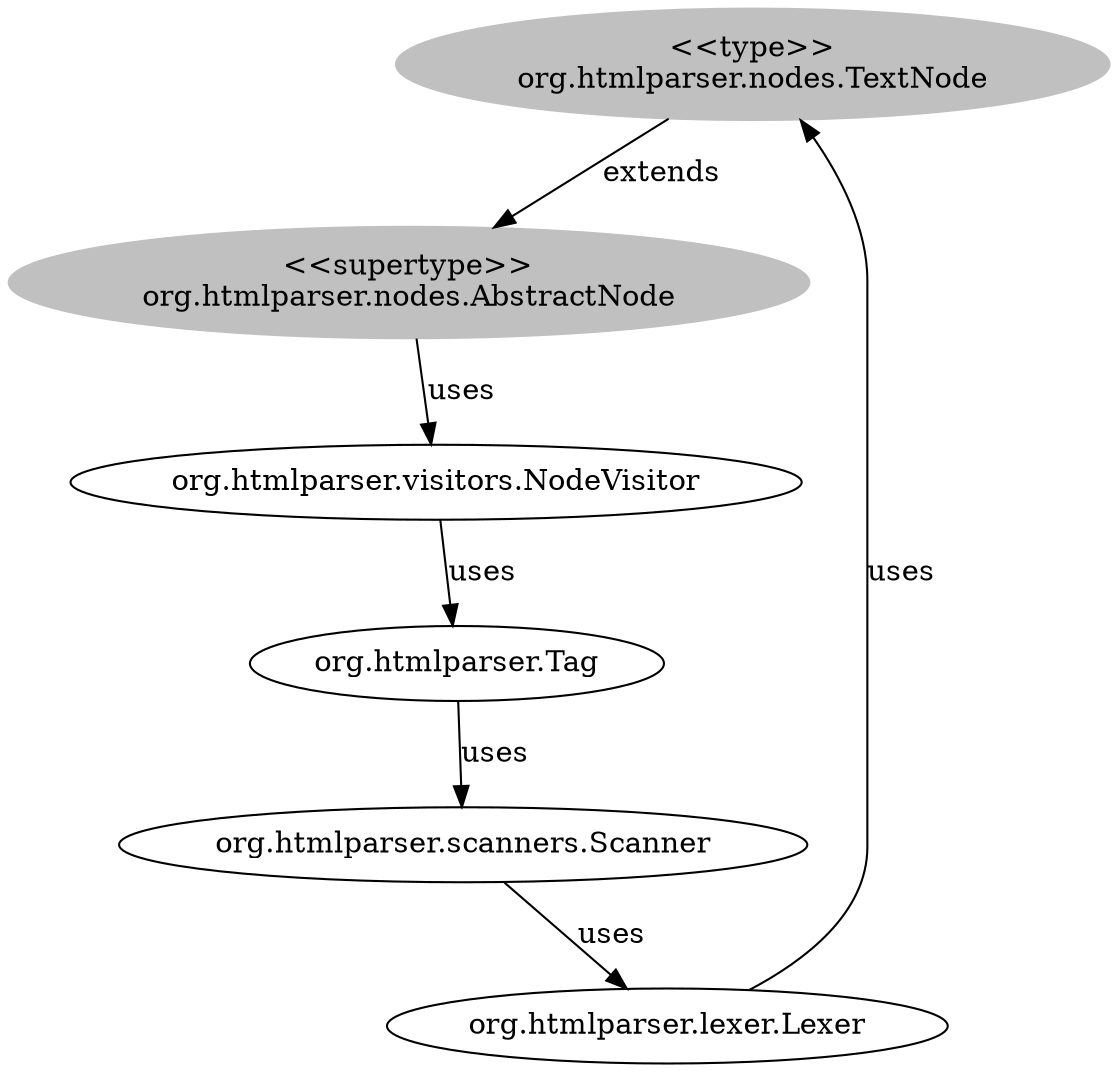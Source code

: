 digraph stk {
	org_htmlparser_nodes_TextNode [label="<<type>>
org.htmlparser.nodes.TextNode",style=filled,color="grey"];
	org_htmlparser_nodes_AbstractNode [label="<<supertype>>
org.htmlparser.nodes.AbstractNode",style=filled,color="grey"];
	org_htmlparser_scanners_Scanner [label="org.htmlparser.scanners.Scanner"];
	org_htmlparser_visitors_NodeVisitor [label="org.htmlparser.visitors.NodeVisitor"];
	org_htmlparser_Tag [label="org.htmlparser.Tag"];
	org_htmlparser_lexer_Lexer [label="org.htmlparser.lexer.Lexer"];
	org_htmlparser_nodes_TextNode -> org_htmlparser_nodes_AbstractNode [label=extends];
	org_htmlparser_nodes_AbstractNode -> org_htmlparser_visitors_NodeVisitor [label=uses];
	org_htmlparser_visitors_NodeVisitor -> org_htmlparser_Tag [label=uses];
	org_htmlparser_Tag -> org_htmlparser_scanners_Scanner [label=uses];
	org_htmlparser_scanners_Scanner -> org_htmlparser_lexer_Lexer [label=uses];
	org_htmlparser_lexer_Lexer -> org_htmlparser_nodes_TextNode [label=uses];
}
